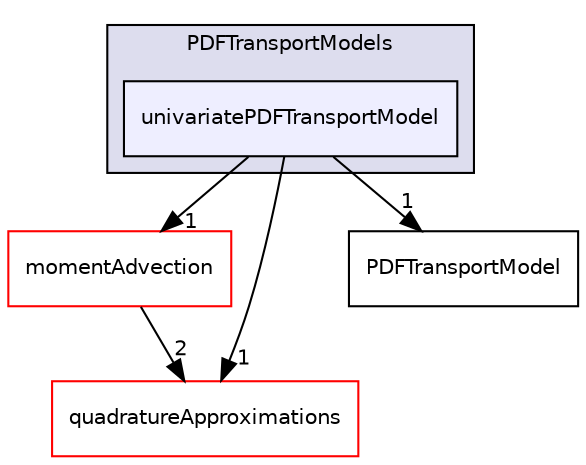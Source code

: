 digraph "univariatePDFTransportModel" {
  bgcolor=transparent;
  compound=true
  node [ fontsize="10", fontname="Helvetica"];
  edge [ labelfontsize="10", labelfontname="Helvetica"];
  subgraph clusterdir_a2511ae0788c5bf3ef079489002b5a51 {
    graph [ bgcolor="#ddddee", pencolor="black", label="PDFTransportModels" fontname="Helvetica", fontsize="10", URL="dir_a2511ae0788c5bf3ef079489002b5a51.html"]
  dir_67267f5a91ed640e67510f5791a1c825 [shape=box, label="univariatePDFTransportModel", style="filled", fillcolor="#eeeeff", pencolor="black", URL="dir_67267f5a91ed640e67510f5791a1c825.html"];
  }
  dir_1a1d8e7a8fbc26c9783a2a4005a1b47e [shape=box label="momentAdvection" color="red" URL="dir_1a1d8e7a8fbc26c9783a2a4005a1b47e.html"];
  dir_719cf215453ac00ed8aac873f3732925 [shape=box label="quadratureApproximations" color="red" URL="dir_719cf215453ac00ed8aac873f3732925.html"];
  dir_c7bb23c4c35074ff6c3bb01ead78aaa0 [shape=box label="PDFTransportModel" URL="dir_c7bb23c4c35074ff6c3bb01ead78aaa0.html"];
  dir_67267f5a91ed640e67510f5791a1c825->dir_1a1d8e7a8fbc26c9783a2a4005a1b47e [headlabel="1", labeldistance=1.5 headhref="dir_000372_000144.html"];
  dir_67267f5a91ed640e67510f5791a1c825->dir_719cf215453ac00ed8aac873f3732925 [headlabel="1", labeldistance=1.5 headhref="dir_000372_000242.html"];
  dir_67267f5a91ed640e67510f5791a1c825->dir_c7bb23c4c35074ff6c3bb01ead78aaa0 [headlabel="1", labeldistance=1.5 headhref="dir_000372_000306.html"];
  dir_1a1d8e7a8fbc26c9783a2a4005a1b47e->dir_719cf215453ac00ed8aac873f3732925 [headlabel="2", labeldistance=1.5 headhref="dir_000144_000242.html"];
}
